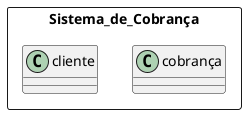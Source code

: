 @startuml sisDeCobrança
  package Sistema_de_Cobrança <<rectangle>> {
    class cobrança {}
    class cliente
  }
@enduml